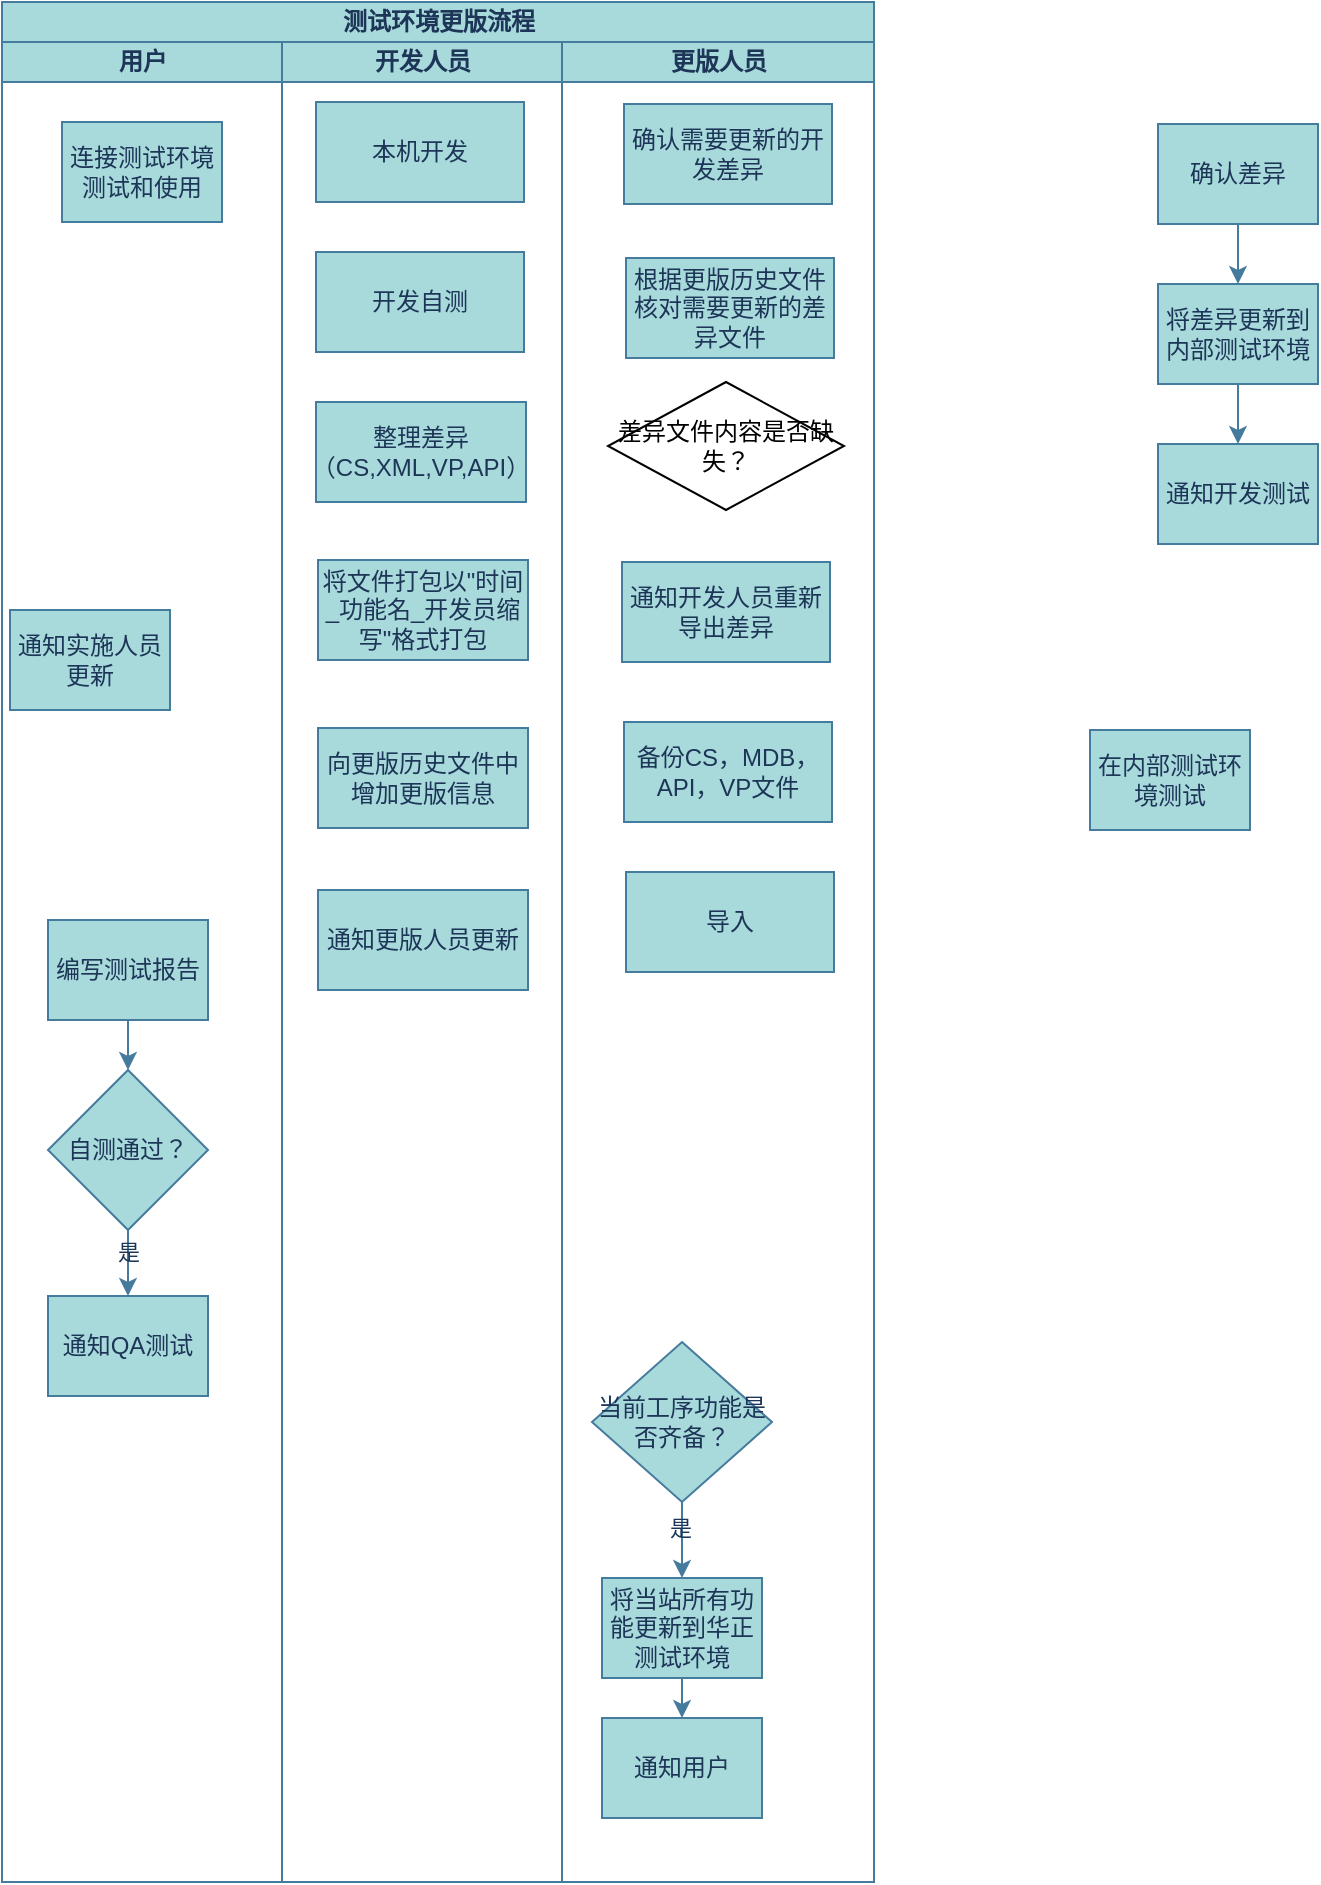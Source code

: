 <mxfile version="27.1.4">
  <diagram id="prtHgNgQTEPvFCAcTncT" name="Page-1">
    <mxGraphModel dx="828" dy="1646" grid="0" gridSize="10" guides="0" tooltips="1" connect="0" arrows="1" fold="1" page="1" pageScale="1" pageWidth="827" pageHeight="1169" background="#ffffff" math="0" shadow="0" adaptiveColors="simple">
      <root>
        <mxCell id="0" />
        <mxCell id="1" parent="0" />
        <mxCell id="2Te6Pes0WRBmmToiG1yR-1" value="测试环境更版流程" style="swimlane;childLayout=stackLayout;resizeParent=1;resizeParentMax=0;startSize=20;html=1;labelBackgroundColor=none;fillColor=#A8DADC;strokeColor=#457B9D;fontColor=#1D3557;" parent="1" vertex="1">
          <mxGeometry x="84" y="-8" width="436.0" height="940" as="geometry" />
        </mxCell>
        <mxCell id="2Te6Pes0WRBmmToiG1yR-31" value="用户" style="swimlane;startSize=20;html=1;labelBackgroundColor=none;fillColor=#A8DADC;strokeColor=#457B9D;fontColor=#1D3557;" parent="2Te6Pes0WRBmmToiG1yR-1" vertex="1">
          <mxGeometry y="20" width="140.0" height="920" as="geometry" />
        </mxCell>
        <mxCell id="2Te6Pes0WRBmmToiG1yR-61" value="连接测试环境测试和使用" style="rounded=0;whiteSpace=wrap;html=1;labelBackgroundColor=none;fillColor=#A8DADC;strokeColor=#457B9D;fontColor=#1D3557;" parent="2Te6Pes0WRBmmToiG1yR-31" vertex="1">
          <mxGeometry x="30.0" y="40" width="80" height="50" as="geometry" />
        </mxCell>
        <mxCell id="2Te6Pes0WRBmmToiG1yR-9" value="通知实施人员更新" style="rounded=0;whiteSpace=wrap;html=1;labelBackgroundColor=none;fillColor=#A8DADC;strokeColor=#457B9D;fontColor=#1D3557;" parent="2Te6Pes0WRBmmToiG1yR-31" vertex="1">
          <mxGeometry x="4.0" y="284" width="80" height="50" as="geometry" />
        </mxCell>
        <mxCell id="2Te6Pes0WRBmmToiG1yR-27" style="edgeStyle=orthogonalEdgeStyle;rounded=0;orthogonalLoop=1;jettySize=auto;html=1;exitX=0.5;exitY=1;exitDx=0;exitDy=0;entryX=0.5;entryY=0;entryDx=0;entryDy=0;labelBackgroundColor=none;strokeColor=#457B9D;fontColor=default;" parent="2Te6Pes0WRBmmToiG1yR-31" source="2Te6Pes0WRBmmToiG1yR-22" target="2Te6Pes0WRBmmToiG1yR-23" edge="1">
          <mxGeometry relative="1" as="geometry" />
        </mxCell>
        <mxCell id="2Te6Pes0WRBmmToiG1yR-22" value="编写测试报告" style="rounded=0;whiteSpace=wrap;html=1;labelBackgroundColor=none;fillColor=#A8DADC;strokeColor=#457B9D;fontColor=#1D3557;" parent="2Te6Pes0WRBmmToiG1yR-31" vertex="1">
          <mxGeometry x="23.0" y="439" width="80" height="50" as="geometry" />
        </mxCell>
        <mxCell id="2Te6Pes0WRBmmToiG1yR-23" value="自测通过？" style="rhombus;whiteSpace=wrap;html=1;labelBackgroundColor=none;fillColor=#A8DADC;strokeColor=#457B9D;fontColor=#1D3557;" parent="2Te6Pes0WRBmmToiG1yR-31" vertex="1">
          <mxGeometry x="23.0" y="514" width="80" height="80" as="geometry" />
        </mxCell>
        <mxCell id="2Te6Pes0WRBmmToiG1yR-28" value="通知QA测试" style="rounded=0;whiteSpace=wrap;html=1;labelBackgroundColor=none;fillColor=#A8DADC;strokeColor=#457B9D;fontColor=#1D3557;" parent="2Te6Pes0WRBmmToiG1yR-31" vertex="1">
          <mxGeometry x="23.0" y="627" width="80" height="50" as="geometry" />
        </mxCell>
        <mxCell id="2Te6Pes0WRBmmToiG1yR-40" style="edgeStyle=orthogonalEdgeStyle;rounded=0;orthogonalLoop=1;jettySize=auto;html=1;exitX=0.5;exitY=1;exitDx=0;exitDy=0;entryX=0.5;entryY=0;entryDx=0;entryDy=0;labelBackgroundColor=none;strokeColor=#457B9D;fontColor=default;" parent="2Te6Pes0WRBmmToiG1yR-31" source="2Te6Pes0WRBmmToiG1yR-23" target="2Te6Pes0WRBmmToiG1yR-28" edge="1">
          <mxGeometry relative="1" as="geometry" />
        </mxCell>
        <mxCell id="2Te6Pes0WRBmmToiG1yR-74" value="是" style="edgeLabel;html=1;align=center;verticalAlign=middle;resizable=0;points=[];labelBackgroundColor=none;fontColor=#1D3557;" parent="2Te6Pes0WRBmmToiG1yR-40" vertex="1" connectable="0">
          <mxGeometry x="-0.36" relative="1" as="geometry">
            <mxPoint as="offset" />
          </mxGeometry>
        </mxCell>
        <mxCell id="2Te6Pes0WRBmmToiG1yR-2" value="开发人员" style="swimlane;startSize=20;html=1;labelBackgroundColor=none;fillColor=#A8DADC;strokeColor=#457B9D;fontColor=#1D3557;" parent="2Te6Pes0WRBmmToiG1yR-1" vertex="1">
          <mxGeometry x="140.0" y="20" width="140" height="920" as="geometry" />
        </mxCell>
        <mxCell id="2Te6Pes0WRBmmToiG1yR-6" value="本机开发" style="rounded=0;whiteSpace=wrap;html=1;labelBackgroundColor=none;fillColor=#A8DADC;strokeColor=#457B9D;fontColor=#1D3557;" parent="2Te6Pes0WRBmmToiG1yR-2" vertex="1">
          <mxGeometry x="17" y="30" width="104" height="50" as="geometry" />
        </mxCell>
        <mxCell id="2Te6Pes0WRBmmToiG1yR-7" value="开发自测" style="rounded=0;whiteSpace=wrap;html=1;labelBackgroundColor=none;fillColor=#A8DADC;strokeColor=#457B9D;fontColor=#1D3557;" parent="2Te6Pes0WRBmmToiG1yR-2" vertex="1">
          <mxGeometry x="17" y="105" width="104" height="50" as="geometry" />
        </mxCell>
        <mxCell id="2Te6Pes0WRBmmToiG1yR-8" value="整理差异（CS,XML,VP,API）" style="rounded=0;whiteSpace=wrap;html=1;labelBackgroundColor=none;fillColor=#A8DADC;strokeColor=#457B9D;fontColor=#1D3557;" parent="2Te6Pes0WRBmmToiG1yR-2" vertex="1">
          <mxGeometry x="17" y="180" width="105" height="50" as="geometry" />
        </mxCell>
        <mxCell id="boTXzp5UASq9UeEjOc_W-1" value="通知更版人员更新" style="rounded=0;whiteSpace=wrap;html=1;labelBackgroundColor=none;fillColor=#A8DADC;strokeColor=#457B9D;fontColor=#1D3557;" vertex="1" parent="2Te6Pes0WRBmmToiG1yR-2">
          <mxGeometry x="18.0" y="424" width="105" height="50" as="geometry" />
        </mxCell>
        <mxCell id="boTXzp5UASq9UeEjOc_W-2" value="向更版历史文件中增加更版信息" style="rounded=0;whiteSpace=wrap;html=1;labelBackgroundColor=none;fillColor=#A8DADC;strokeColor=#457B9D;fontColor=#1D3557;" vertex="1" parent="2Te6Pes0WRBmmToiG1yR-2">
          <mxGeometry x="18.0" y="343" width="105" height="50" as="geometry" />
        </mxCell>
        <mxCell id="boTXzp5UASq9UeEjOc_W-3" value="将文件打包以&quot;时间_功能名_开发员缩写&quot;格式打包" style="rounded=0;whiteSpace=wrap;html=1;labelBackgroundColor=none;fillColor=#A8DADC;strokeColor=#457B9D;fontColor=#1D3557;" vertex="1" parent="2Te6Pes0WRBmmToiG1yR-2">
          <mxGeometry x="18.0" y="259" width="105" height="50" as="geometry" />
        </mxCell>
        <mxCell id="2Te6Pes0WRBmmToiG1yR-3" value="更版人员" style="swimlane;startSize=20;html=1;labelBackgroundColor=none;fillColor=#A8DADC;strokeColor=#457B9D;fontColor=#1D3557;" parent="2Te6Pes0WRBmmToiG1yR-1" vertex="1">
          <mxGeometry x="280.0" y="20" width="156" height="920" as="geometry">
            <mxRectangle x="120" y="20" width="40" height="460" as="alternateBounds" />
          </mxGeometry>
        </mxCell>
        <mxCell id="2Te6Pes0WRBmmToiG1yR-69" style="edgeStyle=orthogonalEdgeStyle;rounded=0;orthogonalLoop=1;jettySize=auto;html=1;exitX=0.5;exitY=1;exitDx=0;exitDy=0;entryX=0.5;entryY=0;entryDx=0;entryDy=0;labelBackgroundColor=none;strokeColor=#457B9D;fontColor=default;" parent="2Te6Pes0WRBmmToiG1yR-3" source="2Te6Pes0WRBmmToiG1yR-51" target="2Te6Pes0WRBmmToiG1yR-50" edge="1">
          <mxGeometry relative="1" as="geometry" />
        </mxCell>
        <mxCell id="2Te6Pes0WRBmmToiG1yR-73" value="是" style="edgeLabel;html=1;align=center;verticalAlign=middle;resizable=0;points=[];labelBackgroundColor=none;fontColor=#1D3557;" parent="2Te6Pes0WRBmmToiG1yR-69" vertex="1" connectable="0">
          <mxGeometry x="-0.318" y="-1" relative="1" as="geometry">
            <mxPoint as="offset" />
          </mxGeometry>
        </mxCell>
        <mxCell id="2Te6Pes0WRBmmToiG1yR-51" value="当前工序功能是否齐备？" style="rhombus;whiteSpace=wrap;html=1;labelBackgroundColor=none;fillColor=#A8DADC;strokeColor=#457B9D;fontColor=#1D3557;" parent="2Te6Pes0WRBmmToiG1yR-3" vertex="1">
          <mxGeometry x="15" y="650" width="90" height="80" as="geometry" />
        </mxCell>
        <mxCell id="2Te6Pes0WRBmmToiG1yR-70" style="edgeStyle=orthogonalEdgeStyle;rounded=0;orthogonalLoop=1;jettySize=auto;html=1;exitX=0.5;exitY=1;exitDx=0;exitDy=0;entryX=0.5;entryY=0;entryDx=0;entryDy=0;labelBackgroundColor=none;strokeColor=#457B9D;fontColor=default;" parent="2Te6Pes0WRBmmToiG1yR-3" source="2Te6Pes0WRBmmToiG1yR-50" target="2Te6Pes0WRBmmToiG1yR-60" edge="1">
          <mxGeometry relative="1" as="geometry" />
        </mxCell>
        <mxCell id="2Te6Pes0WRBmmToiG1yR-60" value="通知用户" style="rounded=0;whiteSpace=wrap;html=1;labelBackgroundColor=none;fillColor=#A8DADC;strokeColor=#457B9D;fontColor=#1D3557;" parent="2Te6Pes0WRBmmToiG1yR-3" vertex="1">
          <mxGeometry x="20" y="838" width="80" height="50" as="geometry" />
        </mxCell>
        <mxCell id="2Te6Pes0WRBmmToiG1yR-50" value="将当站所有功能更新到华正测试环境" style="rounded=0;whiteSpace=wrap;html=1;labelBackgroundColor=none;fillColor=#A8DADC;strokeColor=#457B9D;fontColor=#1D3557;" parent="2Te6Pes0WRBmmToiG1yR-3" vertex="1">
          <mxGeometry x="20" y="768" width="80" height="50" as="geometry" />
        </mxCell>
        <mxCell id="JgxJwxs-dnPAv1spP54E-3" value="确认需要更新的开发差异" style="rounded=0;whiteSpace=wrap;html=1;labelBackgroundColor=none;fillColor=#A8DADC;strokeColor=#457B9D;fontColor=#1D3557;" parent="2Te6Pes0WRBmmToiG1yR-3" vertex="1">
          <mxGeometry x="31" y="31" width="104" height="50" as="geometry" />
        </mxCell>
        <mxCell id="JgxJwxs-dnPAv1spP54E-4" value="根据更版历史文件核对需要更新的差异文件" style="rounded=0;whiteSpace=wrap;html=1;labelBackgroundColor=none;fillColor=#A8DADC;strokeColor=#457B9D;fontColor=#1D3557;" parent="2Te6Pes0WRBmmToiG1yR-3" vertex="1">
          <mxGeometry x="32" y="108" width="104" height="50" as="geometry" />
        </mxCell>
        <mxCell id="JgxJwxs-dnPAv1spP54E-5" value="差异文件内容是否缺失？" style="rhombus;whiteSpace=wrap;html=1;" parent="2Te6Pes0WRBmmToiG1yR-3" vertex="1">
          <mxGeometry x="23" y="170" width="118" height="64" as="geometry" />
        </mxCell>
        <mxCell id="JgxJwxs-dnPAv1spP54E-6" value="通知开发人员重新导出差异" style="rounded=0;whiteSpace=wrap;html=1;labelBackgroundColor=none;fillColor=#A8DADC;strokeColor=#457B9D;fontColor=#1D3557;" parent="2Te6Pes0WRBmmToiG1yR-3" vertex="1">
          <mxGeometry x="30.0" y="260" width="104" height="50" as="geometry" />
        </mxCell>
        <mxCell id="JgxJwxs-dnPAv1spP54E-7" value="备份CS，MDB，API，VP文件" style="rounded=0;whiteSpace=wrap;html=1;labelBackgroundColor=none;fillColor=#A8DADC;strokeColor=#457B9D;fontColor=#1D3557;" parent="2Te6Pes0WRBmmToiG1yR-3" vertex="1">
          <mxGeometry x="31.0" y="340" width="104" height="50" as="geometry" />
        </mxCell>
        <mxCell id="JgxJwxs-dnPAv1spP54E-8" value="导入" style="rounded=0;whiteSpace=wrap;html=1;labelBackgroundColor=none;fillColor=#A8DADC;strokeColor=#457B9D;fontColor=#1D3557;" parent="2Te6Pes0WRBmmToiG1yR-3" vertex="1">
          <mxGeometry x="32.0" y="415" width="104" height="50" as="geometry" />
        </mxCell>
        <mxCell id="2Te6Pes0WRBmmToiG1yR-10" value="确认差异" style="rounded=0;whiteSpace=wrap;html=1;labelBackgroundColor=none;fillColor=#A8DADC;strokeColor=#457B9D;fontColor=#1D3557;" parent="1" vertex="1">
          <mxGeometry x="662" y="53" width="80" height="50" as="geometry" />
        </mxCell>
        <mxCell id="2Te6Pes0WRBmmToiG1yR-11" value="将差异更新到内部测试环境" style="rounded=0;whiteSpace=wrap;html=1;labelBackgroundColor=none;fillColor=#A8DADC;strokeColor=#457B9D;fontColor=#1D3557;" parent="1" vertex="1">
          <mxGeometry x="662" y="133" width="80" height="50" as="geometry" />
        </mxCell>
        <mxCell id="2Te6Pes0WRBmmToiG1yR-12" value="通知开发测试" style="rounded=0;whiteSpace=wrap;html=1;labelBackgroundColor=none;fillColor=#A8DADC;strokeColor=#457B9D;fontColor=#1D3557;" parent="1" vertex="1">
          <mxGeometry x="662" y="213" width="80" height="50" as="geometry" />
        </mxCell>
        <mxCell id="2Te6Pes0WRBmmToiG1yR-19" style="edgeStyle=orthogonalEdgeStyle;rounded=0;orthogonalLoop=1;jettySize=auto;html=1;exitX=0.5;exitY=1;exitDx=0;exitDy=0;entryX=0.5;entryY=0;entryDx=0;entryDy=0;labelBackgroundColor=none;strokeColor=#457B9D;fontColor=default;" parent="1" source="2Te6Pes0WRBmmToiG1yR-10" target="2Te6Pes0WRBmmToiG1yR-11" edge="1">
          <mxGeometry relative="1" as="geometry" />
        </mxCell>
        <mxCell id="2Te6Pes0WRBmmToiG1yR-20" style="edgeStyle=orthogonalEdgeStyle;rounded=0;orthogonalLoop=1;jettySize=auto;html=1;exitX=0.5;exitY=1;exitDx=0;exitDy=0;entryX=0.5;entryY=0;entryDx=0;entryDy=0;labelBackgroundColor=none;strokeColor=#457B9D;fontColor=default;" parent="1" source="2Te6Pes0WRBmmToiG1yR-11" target="2Te6Pes0WRBmmToiG1yR-12" edge="1">
          <mxGeometry relative="1" as="geometry" />
        </mxCell>
        <mxCell id="2Te6Pes0WRBmmToiG1yR-13" value="在内部测试环境测试" style="rounded=0;whiteSpace=wrap;html=1;labelBackgroundColor=none;fillColor=#A8DADC;strokeColor=#457B9D;fontColor=#1D3557;" parent="1" vertex="1">
          <mxGeometry x="628.0" y="356" width="80" height="50" as="geometry" />
        </mxCell>
      </root>
    </mxGraphModel>
  </diagram>
</mxfile>
